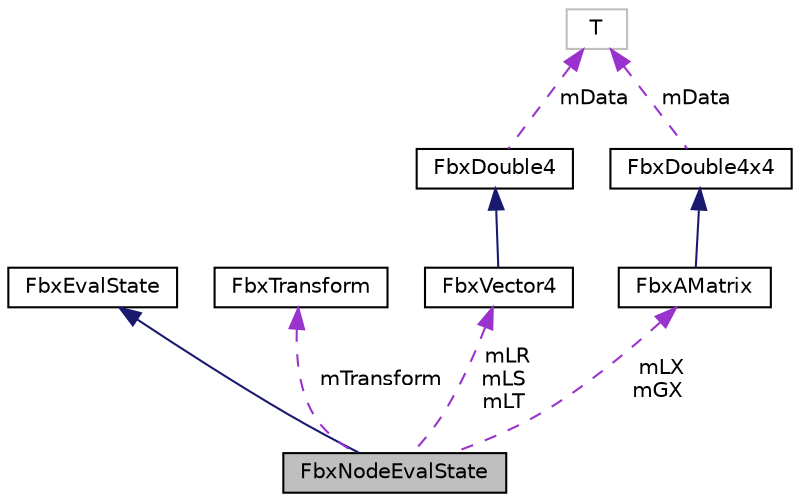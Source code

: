 digraph "FbxNodeEvalState"
{
  edge [fontname="Helvetica",fontsize="10",labelfontname="Helvetica",labelfontsize="10"];
  node [fontname="Helvetica",fontsize="10",shape=record];
  Node2 [label="FbxNodeEvalState",height=0.2,width=0.4,color="black", fillcolor="grey75", style="filled", fontcolor="black"];
  Node3 -> Node2 [dir="back",color="midnightblue",fontsize="10",style="solid",fontname="Helvetica"];
  Node3 [label="FbxEvalState",height=0.2,width=0.4,color="black", fillcolor="white", style="filled",URL="$class_fbx_eval_state.html",tooltip="This class serves as the base class for an evaluation state element. "];
  Node4 -> Node2 [dir="back",color="darkorchid3",fontsize="10",style="dashed",label=" mTransform" ,fontname="Helvetica"];
  Node4 [label="FbxTransform",height=0.2,width=0.4,color="black", fillcolor="white", style="filled",URL="$class_fbx_transform.html"];
  Node5 -> Node2 [dir="back",color="darkorchid3",fontsize="10",style="dashed",label=" mLR\nmLS\nmLT" ,fontname="Helvetica"];
  Node5 [label="FbxVector4",height=0.2,width=0.4,color="black", fillcolor="white", style="filled",URL="$class_fbx_vector4.html"];
  Node6 -> Node5 [dir="back",color="midnightblue",fontsize="10",style="solid",fontname="Helvetica"];
  Node6 [label="FbxDouble4",height=0.2,width=0.4,color="black", fillcolor="white", style="filled",URL="$class_fbx_vector_template4.html"];
  Node7 -> Node6 [dir="back",color="darkorchid3",fontsize="10",style="dashed",label=" mData" ,fontname="Helvetica"];
  Node7 [label="T",height=0.2,width=0.4,color="grey75", fillcolor="white", style="filled"];
  Node8 -> Node2 [dir="back",color="darkorchid3",fontsize="10",style="dashed",label=" mLX\nmGX" ,fontname="Helvetica"];
  Node8 [label="FbxAMatrix",height=0.2,width=0.4,color="black", fillcolor="white", style="filled",URL="$class_fbx_a_matrix.html"];
  Node9 -> Node8 [dir="back",color="midnightblue",fontsize="10",style="solid",fontname="Helvetica"];
  Node9 [label="FbxDouble4x4",height=0.2,width=0.4,color="black", fillcolor="white", style="filled",URL="$class_fbx_vector_template4.html"];
  Node7 -> Node9 [dir="back",color="darkorchid3",fontsize="10",style="dashed",label=" mData" ,fontname="Helvetica"];
}
